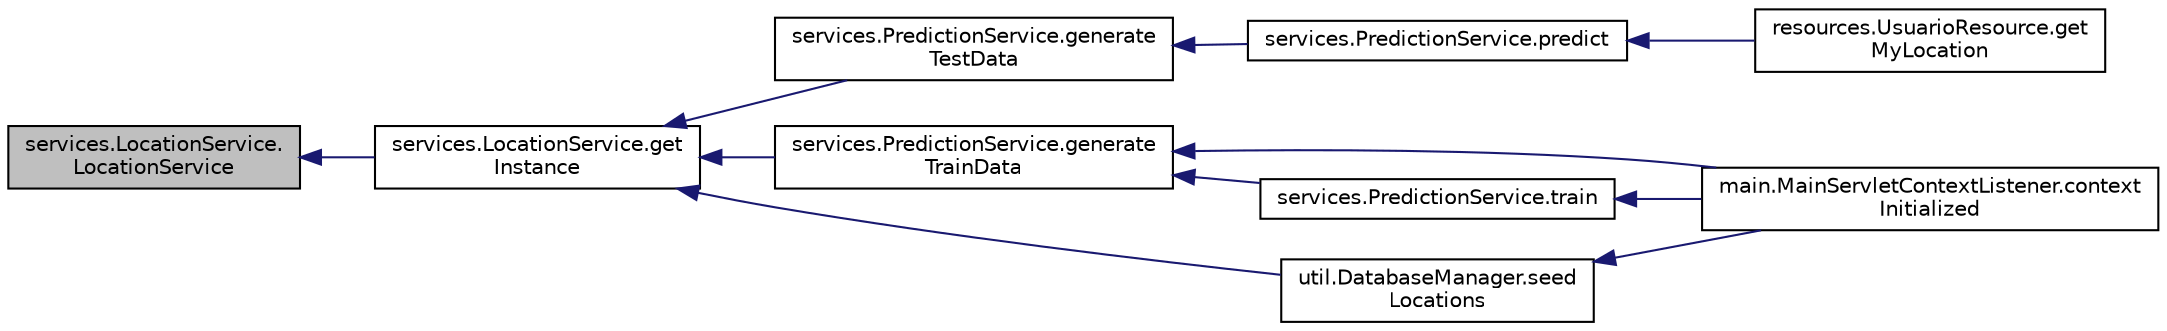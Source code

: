 digraph "services.LocationService.LocationService"
{
  edge [fontname="Helvetica",fontsize="10",labelfontname="Helvetica",labelfontsize="10"];
  node [fontname="Helvetica",fontsize="10",shape=record];
  rankdir="LR";
  Node1 [label="services.LocationService.\lLocationService",height=0.2,width=0.4,color="black", fillcolor="grey75", style="filled", fontcolor="black"];
  Node1 -> Node2 [dir="back",color="midnightblue",fontsize="10",style="solid",fontname="Helvetica"];
  Node2 [label="services.LocationService.get\lInstance",height=0.2,width=0.4,color="black", fillcolor="white", style="filled",URL="$classservices_1_1_location_service.html#aa8bbad3b03cffaf61749c7812d5ee938"];
  Node2 -> Node3 [dir="back",color="midnightblue",fontsize="10",style="solid",fontname="Helvetica"];
  Node3 [label="services.PredictionService.generate\lTestData",height=0.2,width=0.4,color="black", fillcolor="white", style="filled",URL="$classservices_1_1_prediction_service.html#af78d811944d75b0cb0fe6eb26d0939d4"];
  Node3 -> Node4 [dir="back",color="midnightblue",fontsize="10",style="solid",fontname="Helvetica"];
  Node4 [label="services.PredictionService.predict",height=0.2,width=0.4,color="black", fillcolor="white", style="filled",URL="$classservices_1_1_prediction_service.html#a831f8f8591c7c57ff3a2ad10e623449b"];
  Node4 -> Node5 [dir="back",color="midnightblue",fontsize="10",style="solid",fontname="Helvetica"];
  Node5 [label="resources.UsuarioResource.get\lMyLocation",height=0.2,width=0.4,color="black", fillcolor="white", style="filled",URL="$classresources_1_1_usuario_resource.html#abb4d2cd5e8c87d1bfe9216a8836be338"];
  Node2 -> Node6 [dir="back",color="midnightblue",fontsize="10",style="solid",fontname="Helvetica"];
  Node6 [label="services.PredictionService.generate\lTrainData",height=0.2,width=0.4,color="black", fillcolor="white", style="filled",URL="$classservices_1_1_prediction_service.html#aabbb939a70086467d1874d917238dc88"];
  Node6 -> Node7 [dir="back",color="midnightblue",fontsize="10",style="solid",fontname="Helvetica"];
  Node7 [label="main.MainServletContextListener.context\lInitialized",height=0.2,width=0.4,color="black", fillcolor="white", style="filled",URL="$classmain_1_1_main_servlet_context_listener.html#a00311344addf99b3723a1c85a738447e"];
  Node6 -> Node8 [dir="back",color="midnightblue",fontsize="10",style="solid",fontname="Helvetica"];
  Node8 [label="services.PredictionService.train",height=0.2,width=0.4,color="black", fillcolor="white", style="filled",URL="$classservices_1_1_prediction_service.html#a169d1fc31786286a2d922036a799b072"];
  Node8 -> Node7 [dir="back",color="midnightblue",fontsize="10",style="solid",fontname="Helvetica"];
  Node2 -> Node9 [dir="back",color="midnightblue",fontsize="10",style="solid",fontname="Helvetica"];
  Node9 [label="util.DatabaseManager.seed\lLocations",height=0.2,width=0.4,color="black", fillcolor="white", style="filled",URL="$classutil_1_1_database_manager.html#a0ea9df6100ce303375a61c1d6e1aa53d"];
  Node9 -> Node7 [dir="back",color="midnightblue",fontsize="10",style="solid",fontname="Helvetica"];
}
